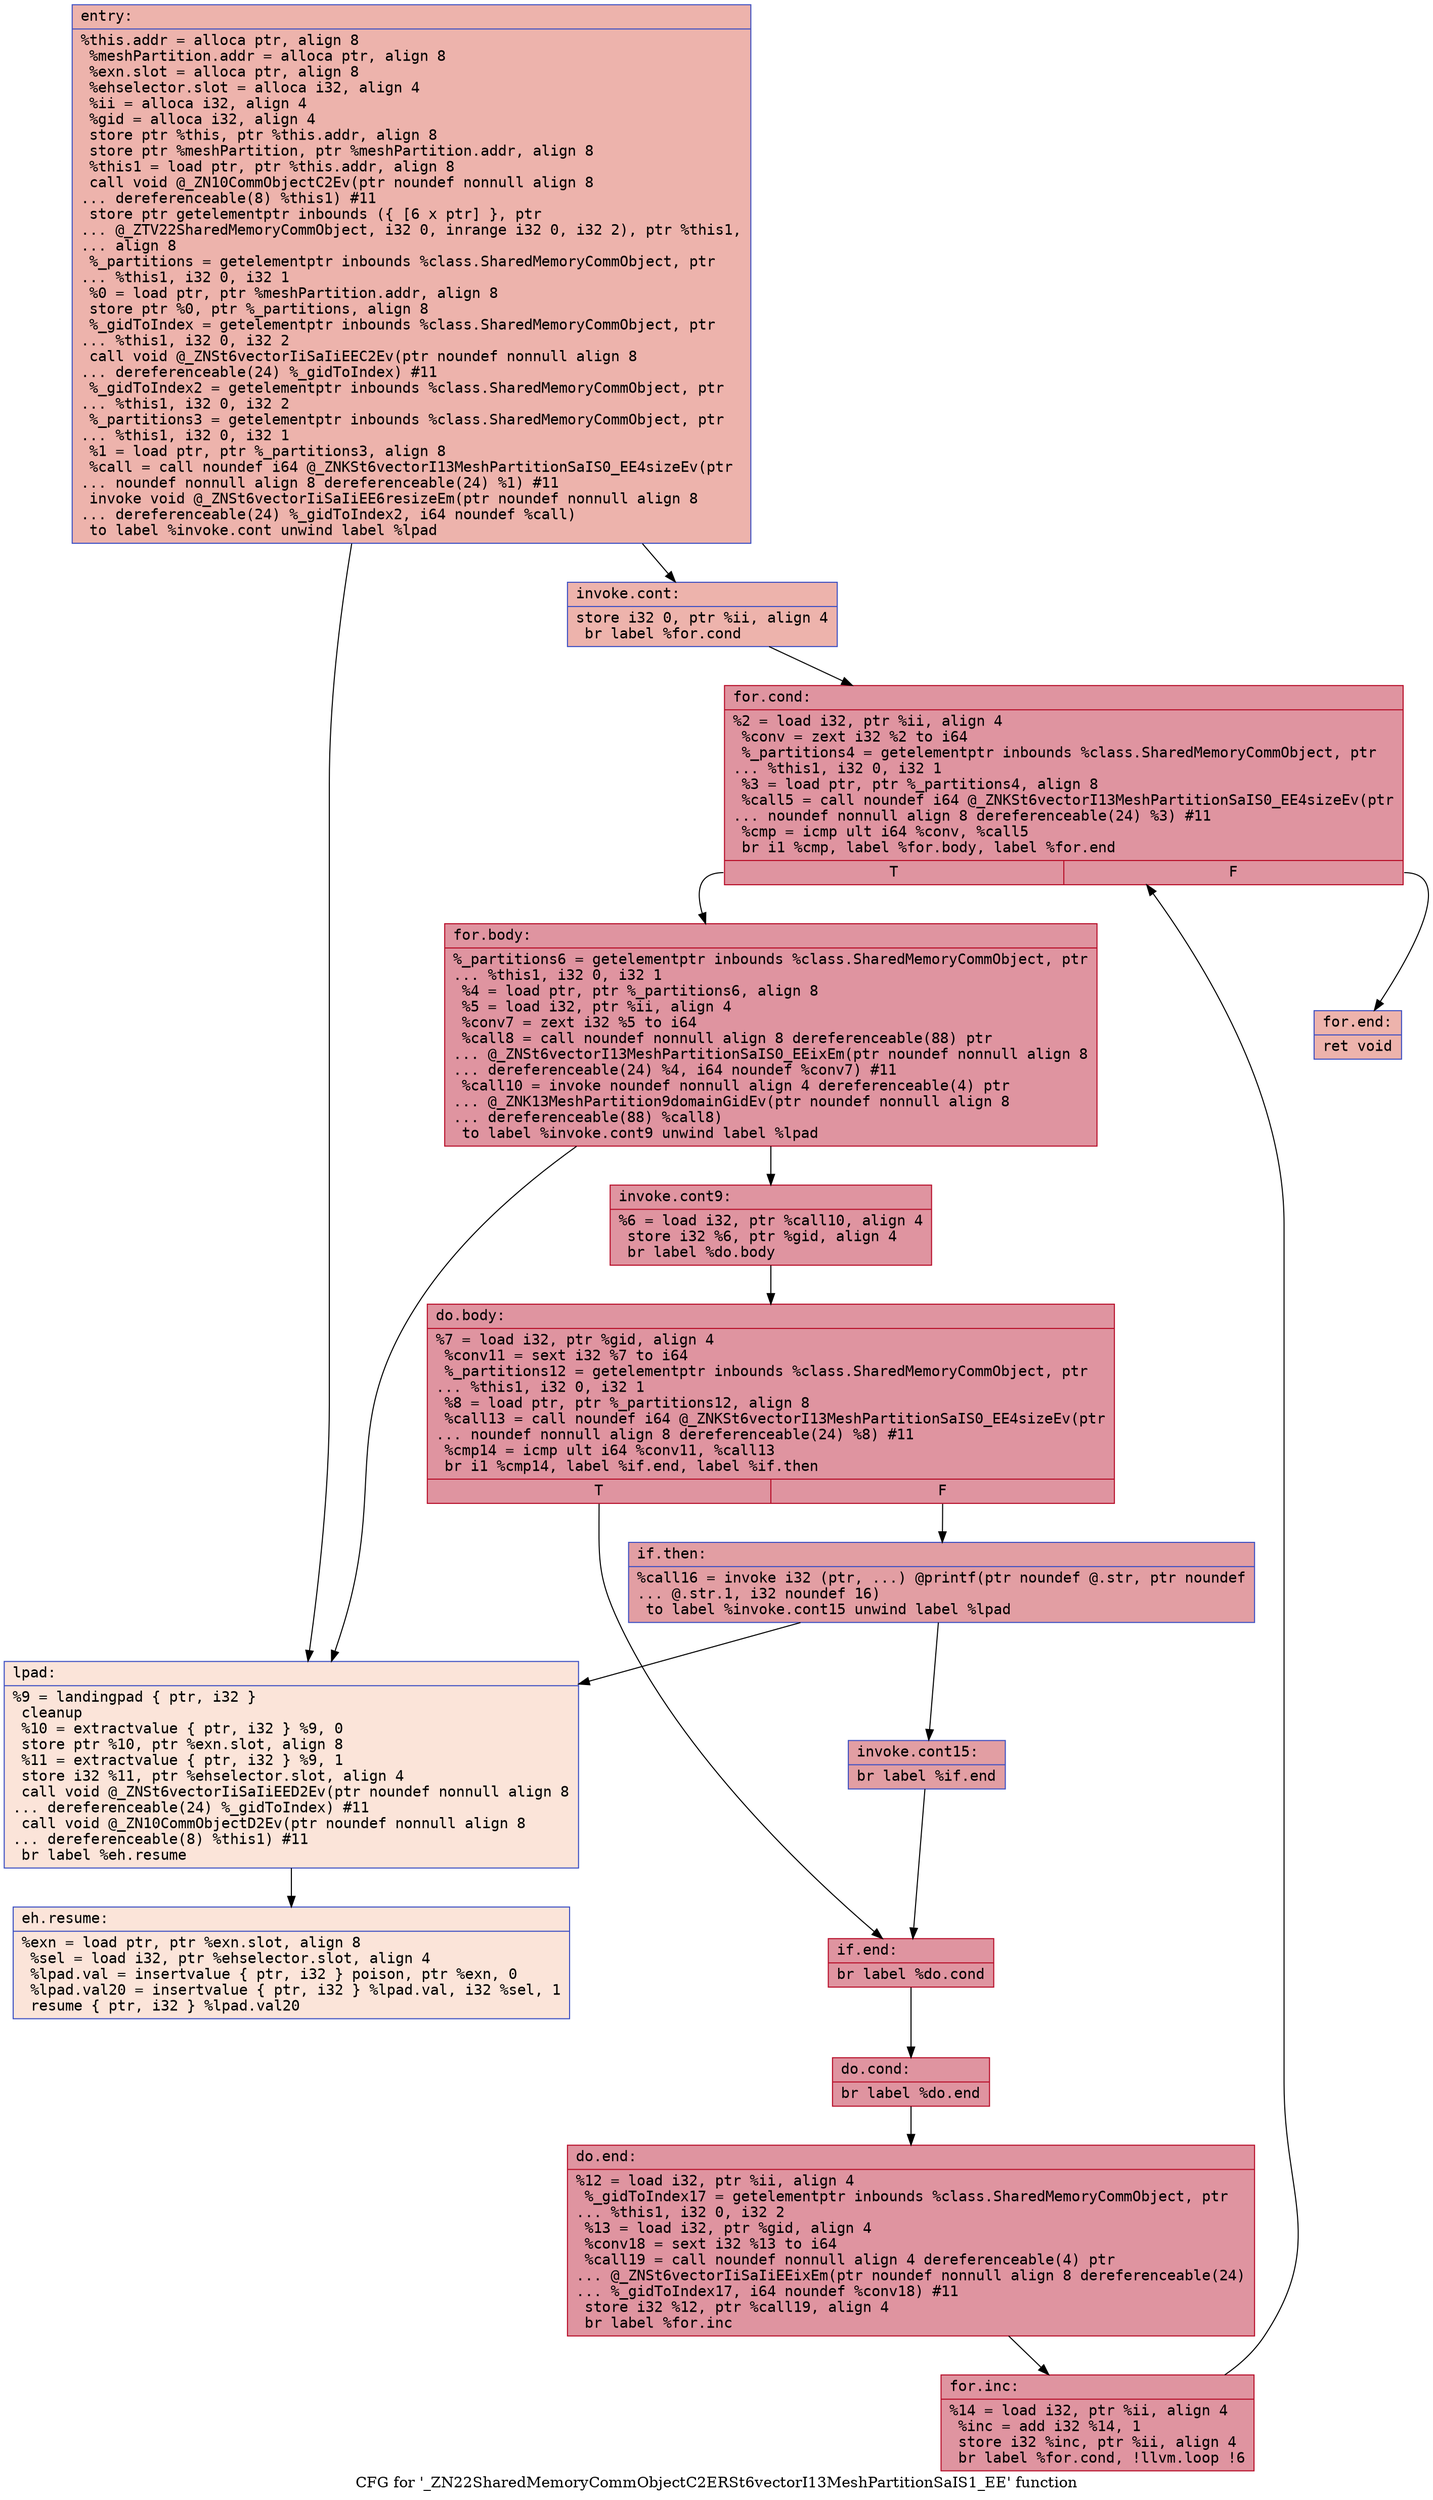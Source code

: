 digraph "CFG for '_ZN22SharedMemoryCommObjectC2ERSt6vectorI13MeshPartitionSaIS1_EE' function" {
	label="CFG for '_ZN22SharedMemoryCommObjectC2ERSt6vectorI13MeshPartitionSaIS1_EE' function";

	Node0x562da1ffe860 [shape=record,color="#3d50c3ff", style=filled, fillcolor="#d6524470" fontname="Courier",label="{entry:\l|  %this.addr = alloca ptr, align 8\l  %meshPartition.addr = alloca ptr, align 8\l  %exn.slot = alloca ptr, align 8\l  %ehselector.slot = alloca i32, align 4\l  %ii = alloca i32, align 4\l  %gid = alloca i32, align 4\l  store ptr %this, ptr %this.addr, align 8\l  store ptr %meshPartition, ptr %meshPartition.addr, align 8\l  %this1 = load ptr, ptr %this.addr, align 8\l  call void @_ZN10CommObjectC2Ev(ptr noundef nonnull align 8\l... dereferenceable(8) %this1) #11\l  store ptr getelementptr inbounds (\{ [6 x ptr] \}, ptr\l... @_ZTV22SharedMemoryCommObject, i32 0, inrange i32 0, i32 2), ptr %this1,\l... align 8\l  %_partitions = getelementptr inbounds %class.SharedMemoryCommObject, ptr\l... %this1, i32 0, i32 1\l  %0 = load ptr, ptr %meshPartition.addr, align 8\l  store ptr %0, ptr %_partitions, align 8\l  %_gidToIndex = getelementptr inbounds %class.SharedMemoryCommObject, ptr\l... %this1, i32 0, i32 2\l  call void @_ZNSt6vectorIiSaIiEEC2Ev(ptr noundef nonnull align 8\l... dereferenceable(24) %_gidToIndex) #11\l  %_gidToIndex2 = getelementptr inbounds %class.SharedMemoryCommObject, ptr\l... %this1, i32 0, i32 2\l  %_partitions3 = getelementptr inbounds %class.SharedMemoryCommObject, ptr\l... %this1, i32 0, i32 1\l  %1 = load ptr, ptr %_partitions3, align 8\l  %call = call noundef i64 @_ZNKSt6vectorI13MeshPartitionSaIS0_EE4sizeEv(ptr\l... noundef nonnull align 8 dereferenceable(24) %1) #11\l  invoke void @_ZNSt6vectorIiSaIiEE6resizeEm(ptr noundef nonnull align 8\l... dereferenceable(24) %_gidToIndex2, i64 noundef %call)\l          to label %invoke.cont unwind label %lpad\l}"];
	Node0x562da1ffe860 -> Node0x562da2001470[tooltip="entry -> invoke.cont\nProbability 100.00%" ];
	Node0x562da1ffe860 -> Node0x562da2001550[tooltip="entry -> lpad\nProbability 0.00%" ];
	Node0x562da2001470 [shape=record,color="#3d50c3ff", style=filled, fillcolor="#d6524470" fontname="Courier",label="{invoke.cont:\l|  store i32 0, ptr %ii, align 4\l  br label %for.cond\l}"];
	Node0x562da2001470 -> Node0x562da2001960[tooltip="invoke.cont -> for.cond\nProbability 100.00%" ];
	Node0x562da2001960 [shape=record,color="#b70d28ff", style=filled, fillcolor="#b70d2870" fontname="Courier",label="{for.cond:\l|  %2 = load i32, ptr %ii, align 4\l  %conv = zext i32 %2 to i64\l  %_partitions4 = getelementptr inbounds %class.SharedMemoryCommObject, ptr\l... %this1, i32 0, i32 1\l  %3 = load ptr, ptr %_partitions4, align 8\l  %call5 = call noundef i64 @_ZNKSt6vectorI13MeshPartitionSaIS0_EE4sizeEv(ptr\l... noundef nonnull align 8 dereferenceable(24) %3) #11\l  %cmp = icmp ult i64 %conv, %call5\l  br i1 %cmp, label %for.body, label %for.end\l|{<s0>T|<s1>F}}"];
	Node0x562da2001960:s0 -> Node0x562da2001e50[tooltip="for.cond -> for.body\nProbability 96.88%" ];
	Node0x562da2001960:s1 -> Node0x562da2001ed0[tooltip="for.cond -> for.end\nProbability 3.12%" ];
	Node0x562da2001e50 [shape=record,color="#b70d28ff", style=filled, fillcolor="#b70d2870" fontname="Courier",label="{for.body:\l|  %_partitions6 = getelementptr inbounds %class.SharedMemoryCommObject, ptr\l... %this1, i32 0, i32 1\l  %4 = load ptr, ptr %_partitions6, align 8\l  %5 = load i32, ptr %ii, align 4\l  %conv7 = zext i32 %5 to i64\l  %call8 = call noundef nonnull align 8 dereferenceable(88) ptr\l... @_ZNSt6vectorI13MeshPartitionSaIS0_EEixEm(ptr noundef nonnull align 8\l... dereferenceable(24) %4, i64 noundef %conv7) #11\l  %call10 = invoke noundef nonnull align 4 dereferenceable(4) ptr\l... @_ZNK13MeshPartition9domainGidEv(ptr noundef nonnull align 8\l... dereferenceable(88) %call8)\l          to label %invoke.cont9 unwind label %lpad\l}"];
	Node0x562da2001e50 -> Node0x562da2002870[tooltip="for.body -> invoke.cont9\nProbability 100.00%" ];
	Node0x562da2001e50 -> Node0x562da2001550[tooltip="for.body -> lpad\nProbability 0.00%" ];
	Node0x562da2002870 [shape=record,color="#b70d28ff", style=filled, fillcolor="#b70d2870" fontname="Courier",label="{invoke.cont9:\l|  %6 = load i32, ptr %call10, align 4\l  store i32 %6, ptr %gid, align 4\l  br label %do.body\l}"];
	Node0x562da2002870 -> Node0x562da2002c30[tooltip="invoke.cont9 -> do.body\nProbability 100.00%" ];
	Node0x562da2002c30 [shape=record,color="#b70d28ff", style=filled, fillcolor="#b70d2870" fontname="Courier",label="{do.body:\l|  %7 = load i32, ptr %gid, align 4\l  %conv11 = sext i32 %7 to i64\l  %_partitions12 = getelementptr inbounds %class.SharedMemoryCommObject, ptr\l... %this1, i32 0, i32 1\l  %8 = load ptr, ptr %_partitions12, align 8\l  %call13 = call noundef i64 @_ZNKSt6vectorI13MeshPartitionSaIS0_EE4sizeEv(ptr\l... noundef nonnull align 8 dereferenceable(24) %8) #11\l  %cmp14 = icmp ult i64 %conv11, %call13\l  br i1 %cmp14, label %if.end, label %if.then\l|{<s0>T|<s1>F}}"];
	Node0x562da2002c30:s0 -> Node0x562da2003990[tooltip="do.body -> if.end\nProbability 50.00%" ];
	Node0x562da2002c30:s1 -> Node0x562da2003a00[tooltip="do.body -> if.then\nProbability 50.00%" ];
	Node0x562da2003a00 [shape=record,color="#3d50c3ff", style=filled, fillcolor="#be242e70" fontname="Courier",label="{if.then:\l|  %call16 = invoke i32 (ptr, ...) @printf(ptr noundef @.str, ptr noundef\l... @.str.1, i32 noundef 16)\l          to label %invoke.cont15 unwind label %lpad\l}"];
	Node0x562da2003a00 -> Node0x562da2003bb0[tooltip="if.then -> invoke.cont15\nProbability 100.00%" ];
	Node0x562da2003a00 -> Node0x562da2001550[tooltip="if.then -> lpad\nProbability 0.00%" ];
	Node0x562da2003bb0 [shape=record,color="#3d50c3ff", style=filled, fillcolor="#be242e70" fontname="Courier",label="{invoke.cont15:\l|  br label %if.end\l}"];
	Node0x562da2003bb0 -> Node0x562da2003990[tooltip="invoke.cont15 -> if.end\nProbability 100.00%" ];
	Node0x562da2001550 [shape=record,color="#3d50c3ff", style=filled, fillcolor="#f5c1a970" fontname="Courier",label="{lpad:\l|  %9 = landingpad \{ ptr, i32 \}\l          cleanup\l  %10 = extractvalue \{ ptr, i32 \} %9, 0\l  store ptr %10, ptr %exn.slot, align 8\l  %11 = extractvalue \{ ptr, i32 \} %9, 1\l  store i32 %11, ptr %ehselector.slot, align 4\l  call void @_ZNSt6vectorIiSaIiEED2Ev(ptr noundef nonnull align 8\l... dereferenceable(24) %_gidToIndex) #11\l  call void @_ZN10CommObjectD2Ev(ptr noundef nonnull align 8\l... dereferenceable(8) %this1) #11\l  br label %eh.resume\l}"];
	Node0x562da2001550 -> Node0x562da20044e0[tooltip="lpad -> eh.resume\nProbability 100.00%" ];
	Node0x562da2003990 [shape=record,color="#b70d28ff", style=filled, fillcolor="#b70d2870" fontname="Courier",label="{if.end:\l|  br label %do.cond\l}"];
	Node0x562da2003990 -> Node0x562da2004600[tooltip="if.end -> do.cond\nProbability 100.00%" ];
	Node0x562da2004600 [shape=record,color="#b70d28ff", style=filled, fillcolor="#b70d2870" fontname="Courier",label="{do.cond:\l|  br label %do.end\l}"];
	Node0x562da2004600 -> Node0x562da20046c0[tooltip="do.cond -> do.end\nProbability 100.00%" ];
	Node0x562da20046c0 [shape=record,color="#b70d28ff", style=filled, fillcolor="#b70d2870" fontname="Courier",label="{do.end:\l|  %12 = load i32, ptr %ii, align 4\l  %_gidToIndex17 = getelementptr inbounds %class.SharedMemoryCommObject, ptr\l... %this1, i32 0, i32 2\l  %13 = load i32, ptr %gid, align 4\l  %conv18 = sext i32 %13 to i64\l  %call19 = call noundef nonnull align 4 dereferenceable(4) ptr\l... @_ZNSt6vectorIiSaIiEEixEm(ptr noundef nonnull align 8 dereferenceable(24)\l... %_gidToIndex17, i64 noundef %conv18) #11\l  store i32 %12, ptr %call19, align 4\l  br label %for.inc\l}"];
	Node0x562da20046c0 -> Node0x562da2004ce0[tooltip="do.end -> for.inc\nProbability 100.00%" ];
	Node0x562da2004ce0 [shape=record,color="#b70d28ff", style=filled, fillcolor="#b70d2870" fontname="Courier",label="{for.inc:\l|  %14 = load i32, ptr %ii, align 4\l  %inc = add i32 %14, 1\l  store i32 %inc, ptr %ii, align 4\l  br label %for.cond, !llvm.loop !6\l}"];
	Node0x562da2004ce0 -> Node0x562da2001960[tooltip="for.inc -> for.cond\nProbability 100.00%" ];
	Node0x562da2001ed0 [shape=record,color="#3d50c3ff", style=filled, fillcolor="#d6524470" fontname="Courier",label="{for.end:\l|  ret void\l}"];
	Node0x562da20044e0 [shape=record,color="#3d50c3ff", style=filled, fillcolor="#f5c1a970" fontname="Courier",label="{eh.resume:\l|  %exn = load ptr, ptr %exn.slot, align 8\l  %sel = load i32, ptr %ehselector.slot, align 4\l  %lpad.val = insertvalue \{ ptr, i32 \} poison, ptr %exn, 0\l  %lpad.val20 = insertvalue \{ ptr, i32 \} %lpad.val, i32 %sel, 1\l  resume \{ ptr, i32 \} %lpad.val20\l}"];
}
